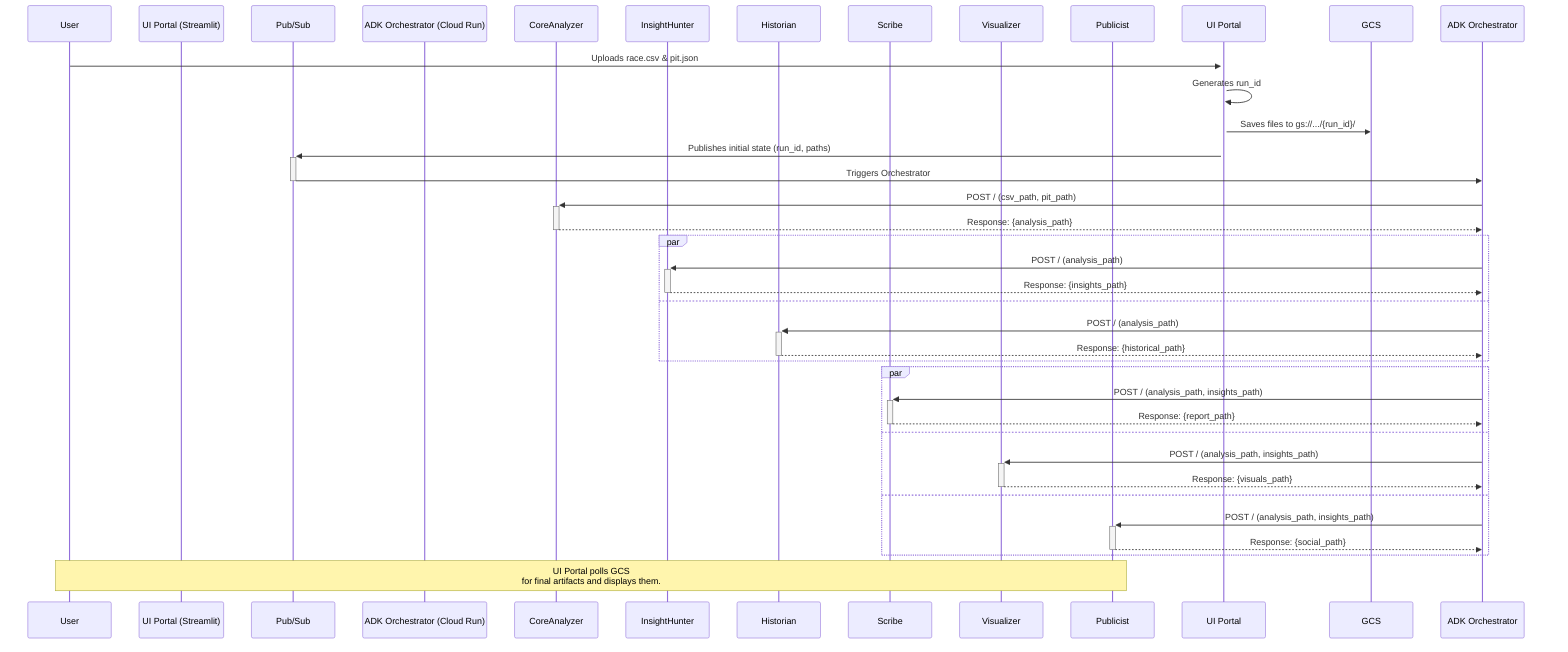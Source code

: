 sequenceDiagram
    participant User
    participant UI Portal (Streamlit)
    participant Pub/Sub
    participant ADK Orchestrator (Cloud Run)
    participant CoreAnalyzer
    participant InsightHunter
    participant Historian
    participant Scribe
    participant Visualizer
    participant Publicist

    User->>+UI Portal: Uploads race.csv & pit.json
    UI Portal->>UI Portal: Generates run_id
    UI Portal->>GCS: Saves files to gs://.../{run_id}/
    UI Portal->>+Pub/Sub: Publishes initial state (run_id, paths)
    Pub/Sub->>-ADK Orchestrator: Triggers Orchestrator
    
    ADK Orchestrator->>+CoreAnalyzer: POST / (csv_path, pit_path)
    CoreAnalyzer-->>-ADK Orchestrator: Response: {analysis_path}
    
    par
        ADK Orchestrator->>+InsightHunter: POST / (analysis_path)
        InsightHunter-->>-ADK Orchestrator: Response: {insights_path}
    and
        ADK Orchestrator->>+Historian: POST / (analysis_path)
        Historian-->>-ADK Orchestrator: Response: {historical_path}
    end
    
    par
        ADK Orchestrator->>+Scribe: POST / (analysis_path, insights_path)
        Scribe-->>-ADK Orchestrator: Response: {report_path}
    and
        ADK Orchestrator->>+Visualizer: POST / (analysis_path, insights_path)
        Visualizer-->>-ADK Orchestrator: Response: {visuals_path}
    and
        ADK Orchestrator->>+Publicist: POST / (analysis_path, insights_path)
        Publicist-->>-ADK Orchestrator: Response: {social_path}
    end

    Note over User, Publicist: UI Portal polls GCS<br/>for final artifacts and displays them.
